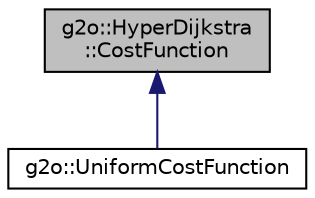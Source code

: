 digraph "g2o::HyperDijkstra::CostFunction"
{
  edge [fontname="Helvetica",fontsize="10",labelfontname="Helvetica",labelfontsize="10"];
  node [fontname="Helvetica",fontsize="10",shape=record];
  Node0 [label="g2o::HyperDijkstra\l::CostFunction",height=0.2,width=0.4,color="black", fillcolor="grey75", style="filled", fontcolor="black"];
  Node0 -> Node1 [dir="back",color="midnightblue",fontsize="10",style="solid"];
  Node1 [label="g2o::UniformCostFunction",height=0.2,width=0.4,color="black", fillcolor="white", style="filled",URL="$structg2o_1_1_uniform_cost_function.html"];
}
